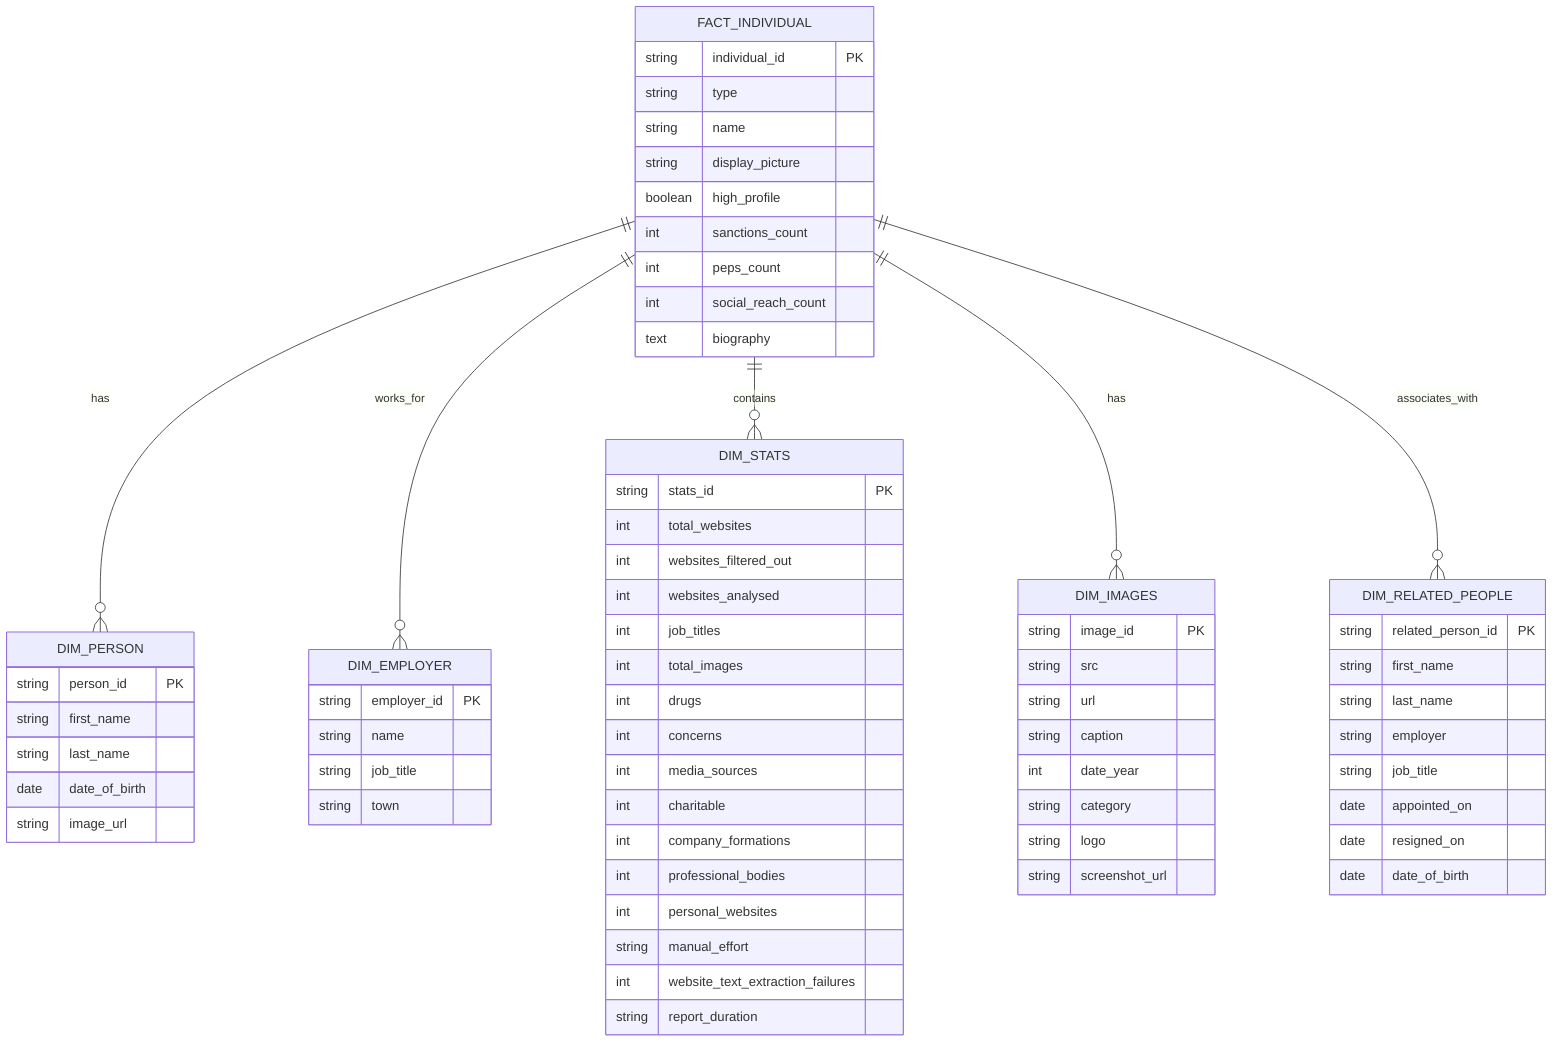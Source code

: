 erDiagram
    FACT_INDIVIDUAL ||--o{ DIM_PERSON : has
    FACT_INDIVIDUAL ||--o{ DIM_EMPLOYER : works_for
    FACT_INDIVIDUAL ||--o{ DIM_STATS : contains
    FACT_INDIVIDUAL ||--o{ DIM_IMAGES : has
    FACT_INDIVIDUAL ||--o{ DIM_RELATED_PEOPLE : associates_with

    FACT_INDIVIDUAL {
        string individual_id PK
        string type
        string name
        string display_picture
        boolean high_profile
        int sanctions_count
        int peps_count
        int social_reach_count
        text biography
    }

    DIM_PERSON {
        string person_id PK
        string first_name
        string last_name
        date date_of_birth
        string image_url
    }

    DIM_EMPLOYER {
        string employer_id PK
        string name
        string job_title
        string town
    }

    DIM_STATS {
        string stats_id PK
        int total_websites
        int websites_filtered_out
        int websites_analysed
        int job_titles
        int total_images
        int drugs
        int concerns
        int media_sources
        int charitable
        int company_formations
        int professional_bodies
        int personal_websites
        string manual_effort
        int website_text_extraction_failures
        string report_duration
    }

    DIM_IMAGES {
        string image_id PK
        string src
        string url
        string caption
        int date_year
        string category
        string logo
        string screenshot_url
    }

    DIM_RELATED_PEOPLE {
        string related_person_id PK
        string first_name
        string last_name
        string employer
        string job_title
        date appointed_on
        date resigned_on
        date date_of_birth
    }